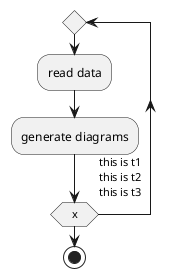 {
  "sha1": "5g1jip34dbqgkua2ctwf2qkc4jr611k",
  "insertion": {
    "when": "2024-05-30T20:48:20.738Z",
    "url": "https://forum.plantuml.net/15606/activity-arrow-label-overlap-on-some-activity-diagram",
    "user": "plantuml@gmail.com"
  }
}
@startuml
!t="this is t1\nthis is t2\nthis is t3\n"

repeat
  :read data;
  :generate diagrams;
repeat while (x) is (t)
stop
@enduml
